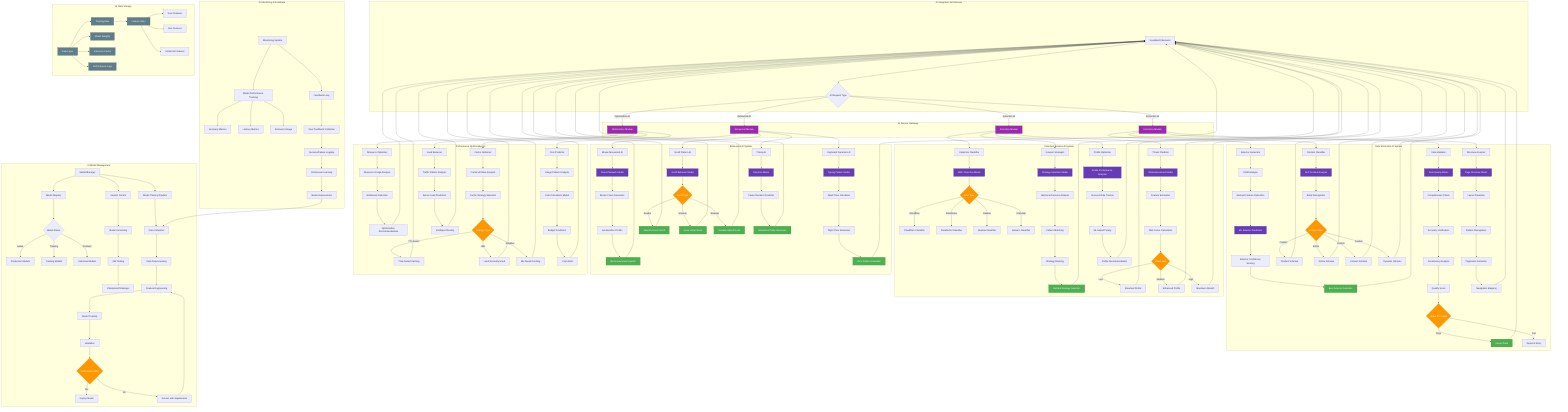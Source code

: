 graph TB
    subgraph "AI Integration Architecture"
        A[HeadlessX Backend] --> B{AI Request Type}
    end
    
    subgraph "AI Service Gateway"
        B -->|Behavioral AI| C[Behavioral Module]
        B -->|Detection AI| D[Detection Module]
        B -->|Extraction AI| E[Extraction Module]
        B -->|Optimization AI| F[Optimization Module]
    end
    
    subgraph "Behavioral AI System"
        C --> C1[Mouse Movement AI]
        C --> C2[Keyboard Dynamics AI]
        C --> C3[Scroll Pattern AI]
        C --> C4[Timing AI]
        
        C1 --> G1[Neural Network Model]
        G1 --> G2[Bezier Curve Generator]
        G2 --> G3[Acceleration Profiler]
        G3 --> G4[Micro-movement Injector]
        
        C2 --> H1[Typing Pattern Model]
        H1 --> H2[Dwell Time Calculator]
        H2 --> H3[Flight Time Generator]
        H3 --> H4[Error Pattern Simulator]
        
        C3 --> I1[Scroll Behavior Model]
        I1 --> I2{Scroll Type}
        I2 -->|Reader| I3[Smooth Linear Scroll]
        I2 -->|Scanner| I4[Quick Jump Scroll]
        I2 -->|Browser| I5[Variable Speed Scroll]
        
        C4 --> J1[Attention Model]
        J1 --> J2[Pause Duration Predictor]
        J2 --> J3[Interaction Delay Generator]
    end
    
    subgraph "Detection Evasion AI System"
        D --> D1[Detection Classifier]
        D --> D2[Evasion Strategist]
        D --> D3[Threat Predictor]
        D --> D4[Profile Optimizer]
        
        D1 --> K1[WAF Detection Model]
        K1 --> K2{WAF Type}
        K2 -->|Cloudflare| K3[Cloudflare Classifier]
        K2 -->|DataDome| K4[DataDome Classifier]
        K2 -->|Akamai| K5[Akamai Classifier]
        K2 -->|Unknown| K6[Generic Classifier]
        
        D2 --> L1[Strategy Selection Model]
        L1 --> L2[Historical Success Analysis]
        L2 --> L3[Pattern Matching]
        L3 --> L4[Strategy Ranking]
        L4 --> L5[Optimal Strategy Selection]
        
        D3 --> M1[Risk Assessment Model]
        M1 --> M2[Feature Extraction]
        M2 --> M3[Risk Score Calculation]
        M3 --> M4{Risk Level}
        M4 -->|Low| M5[Standard Profile]
        M4 -->|Medium| M6[Enhanced Profile]
        M4 -->|High| M7[Maximum Stealth]
        
        D4 --> N1[Profile Performance Analyzer]
        N1 --> N2[Success Rate Tracker]
        N2 --> N3[ML-based Tuning]
        N3 --> N4[Profile Recommendation]
    end
    
    subgraph "Data Extraction AI System"
        E --> E1[Selector Generator]
        E --> E2[Content Classifier]
        E --> E3[Data Validator]
        E --> E4[Structure Analyzer]
        
        E1 --> O1[DOM Analysis]
        O1 --> O2[Element Feature Extraction]
        O2 --> O3[ML Selector Prediction]
        O3 --> O4[Selector Confidence Scoring]
        O4 --> O5[Best Selector Selection]
        
        E2 --> P1[NLP Content Analysis]
        P1 --> P2[Entity Recognition]
        P2 --> P3{Content Type}
        P3 -->|Product| P4[Product Schema]
        P3 -->|Article| P5[Article Schema]
        P3 -->|Contact| P6[Contact Schema]
        P3 -->|Custom| P7[Dynamic Schema]
        
        E3 --> Q1[Data Quality Model]
        Q1 --> Q2[Completeness Check]
        Q2 --> Q3[Accuracy Verification]
        Q3 --> Q4[Consistency Analysis]
        Q4 --> Q5[Quality Score]
        Q5 --> Q6{Score Threshold}
        Q6 -->|Pass| Q7[Accept Data]
        Q6 -->|Fail| Q8[Reject & Retry]
        
        E4 --> R1[Page Structure Model]
        R1 --> R2[Layout Detection]
        R2 --> R3[Pattern Recognition]
        R3 --> R4[Pagination Detection]
        R4 --> R5[Navigation Mapping]
    end
    
    subgraph "Performance Optimization AI"
        F --> F1[Resource Optimizer]
        F --> F2[Cache Optimizer]
        F --> F3[Load Balancer]
        F --> F4[Cost Predictor]
        
        F1 --> S1[Resource Usage Analysis]
        S1 --> S2[Bottleneck Detection]
        S2 --> S3[Optimization Recommendations]
        
        F2 --> T1[Cache Hit Rate Analysis]
        T1 --> T2[Cache Strategy Selection]
        T2 --> T3{Strategy Type}
        T3 -->|TTL-based| T4[Time-based Caching]
        T3 -->|LRU| T5[Least Recently Used]
        T3 -->|Adaptive| T6[ML-based Caching]
        
        F3 --> U1[Traffic Pattern Analysis]
        U1 --> U2[Server Load Prediction]
        U2 --> U3[Intelligent Routing]
        
        F4 --> V1[Usage Pattern Analysis]
        V1 --> V2[Cost Calculation Model]
        V2 --> V3[Budget Prediction]
        V3 --> V4[Cost Alerts]
    end
    
    subgraph "AI Model Management"
        W[Model Manager] --> W1[Model Registry]
        W1 --> W2{Model Status}
        W2 -->|Active| W3[Production Models]
        W2 -->|Training| W4[Training Models]
        W2 -->|Archived| W5[Historical Models]
        
        W --> X[Version Control]
        X --> X1[Model Versioning]
        X1 --> X2[A/B Testing]
        X2 --> X3[Champion/Challenger]
        
        W --> Y[Model Training Pipeline]
        Y --> Y1[Data Collection]
        Y1 --> Y2[Data Preprocessing]
        Y2 --> Y3[Feature Engineering]
        Y3 --> Y4[Model Training]
        Y4 --> Y5[Validation]
        Y5 --> Y6{Performance OK?}
        Y6 -->|Yes| Y7[Deploy Model]
        Y6 -->|No| Y8[Retrain with Adjustments]
        Y8 --> Y3
    end
    
    subgraph "AI Monitoring & Feedback"
        Z[Monitoring System] --> Z1[Model Performance Tracking]
        Z1 --> Z2[Accuracy Metrics]
        Z1 --> Z3[Latency Metrics]
        Z1 --> Z4[Resource Usage]
        
        Z --> AA[Feedback Loop]
        AA --> AA1[User Feedback Collection]
        AA1 --> AA2[Success/Failure Logging]
        AA2 --> AA3[Continuous Learning]
        AA3 --> AA4[Model Improvement]
        AA4 --> Y1
    end
    
    subgraph "AI Data Storage"
        AB[Data Layer] --> AB1[Training Data]
        AB --> AB2[Model Weights]
        AB --> AB3[Inference Cache]
        AB --> AB4[Performance Logs]
        
        AB1 --> AC[Feature Store]
        AC --> AC1[User Features]
        AC --> AC2[Site Features]
        AC --> AC3[Historical Features]
    end
    
    %% Connections
    G4 --> A
    H4 --> A
    I3 --> A
    I4 --> A
    I5 --> A
    J3 --> A
    
    L5 --> A
    M5 --> A
    M6 --> A
    M7 --> A
    N4 --> A
    
    O5 --> A
    P4 --> A
    P5 --> A
    P6 --> A
    P7 --> A
    Q7 --> A
    R5 --> A
    
    S3 --> A
    T4 --> A
    T5 --> A
    T6 --> A
    U3 --> A
    V4 --> A
    
    %% Styling
    classDef aiCore fill:#9C27B0,stroke:#6A1B9A,color:#fff
    classDef mlModel fill:#673AB7,stroke:#4527A0,color:#fff
    classDef decision fill:#FF9800,stroke:#E65100,color:#fff
    classDef output fill:#4CAF50,stroke:#2E7D32,color:#fff
    classDef storage fill:#607D8B,stroke:#37474F,color:#fff
    
    class C,D,E,F aiCore
    class G1,H1,I1,J1,K1,L1,M1,N1,O3,P1,Q1,R1 mlModel
    class K2,I2,M4,P3,Q6,T3,Y6 decision
    class G4,H4,I3,I4,I5,J3,L5,O5,Q7 output
    class AB,AB1,AB2,AB3,AB4,AC storage